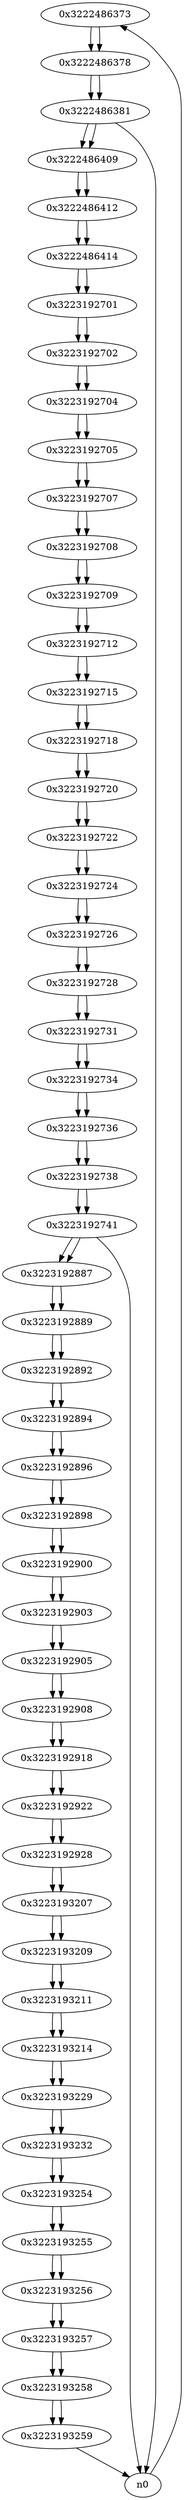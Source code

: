 digraph G{
/* nodes */
  n1 [label="0x3222486373"]
  n2 [label="0x3222486378"]
  n3 [label="0x3222486381"]
  n4 [label="0x3222486409"]
  n5 [label="0x3222486412"]
  n6 [label="0x3222486414"]
  n7 [label="0x3223192701"]
  n8 [label="0x3223192702"]
  n9 [label="0x3223192704"]
  n10 [label="0x3223192705"]
  n11 [label="0x3223192707"]
  n12 [label="0x3223192708"]
  n13 [label="0x3223192709"]
  n14 [label="0x3223192712"]
  n15 [label="0x3223192715"]
  n16 [label="0x3223192718"]
  n17 [label="0x3223192720"]
  n18 [label="0x3223192722"]
  n19 [label="0x3223192724"]
  n20 [label="0x3223192726"]
  n21 [label="0x3223192728"]
  n22 [label="0x3223192731"]
  n23 [label="0x3223192734"]
  n24 [label="0x3223192736"]
  n25 [label="0x3223192738"]
  n26 [label="0x3223192741"]
  n27 [label="0x3223192887"]
  n28 [label="0x3223192889"]
  n29 [label="0x3223192892"]
  n30 [label="0x3223192894"]
  n31 [label="0x3223192896"]
  n32 [label="0x3223192898"]
  n33 [label="0x3223192900"]
  n34 [label="0x3223192903"]
  n35 [label="0x3223192905"]
  n36 [label="0x3223192908"]
  n37 [label="0x3223192918"]
  n38 [label="0x3223192922"]
  n39 [label="0x3223192928"]
  n40 [label="0x3223193207"]
  n41 [label="0x3223193209"]
  n42 [label="0x3223193211"]
  n43 [label="0x3223193214"]
  n44 [label="0x3223193229"]
  n45 [label="0x3223193232"]
  n46 [label="0x3223193254"]
  n47 [label="0x3223193255"]
  n48 [label="0x3223193256"]
  n49 [label="0x3223193257"]
  n50 [label="0x3223193258"]
  n51 [label="0x3223193259"]
/* edges */
n1 -> n2;
n0 -> n1;
n2 -> n3;
n1 -> n2;
n3 -> n4;
n3 -> n0;
n2 -> n3;
n4 -> n5;
n3 -> n4;
n5 -> n6;
n4 -> n5;
n6 -> n7;
n5 -> n6;
n7 -> n8;
n6 -> n7;
n8 -> n9;
n7 -> n8;
n9 -> n10;
n8 -> n9;
n10 -> n11;
n9 -> n10;
n11 -> n12;
n10 -> n11;
n12 -> n13;
n11 -> n12;
n13 -> n14;
n12 -> n13;
n14 -> n15;
n13 -> n14;
n15 -> n16;
n14 -> n15;
n16 -> n17;
n15 -> n16;
n17 -> n18;
n16 -> n17;
n18 -> n19;
n17 -> n18;
n19 -> n20;
n18 -> n19;
n20 -> n21;
n19 -> n20;
n21 -> n22;
n20 -> n21;
n22 -> n23;
n21 -> n22;
n23 -> n24;
n22 -> n23;
n24 -> n25;
n23 -> n24;
n25 -> n26;
n24 -> n25;
n26 -> n27;
n26 -> n0;
n25 -> n26;
n27 -> n28;
n26 -> n27;
n28 -> n29;
n27 -> n28;
n29 -> n30;
n28 -> n29;
n30 -> n31;
n29 -> n30;
n31 -> n32;
n30 -> n31;
n32 -> n33;
n31 -> n32;
n33 -> n34;
n32 -> n33;
n34 -> n35;
n33 -> n34;
n35 -> n36;
n34 -> n35;
n36 -> n37;
n35 -> n36;
n37 -> n38;
n36 -> n37;
n38 -> n39;
n37 -> n38;
n39 -> n40;
n38 -> n39;
n40 -> n41;
n39 -> n40;
n41 -> n42;
n40 -> n41;
n42 -> n43;
n41 -> n42;
n43 -> n44;
n42 -> n43;
n44 -> n45;
n43 -> n44;
n45 -> n46;
n44 -> n45;
n46 -> n47;
n45 -> n46;
n47 -> n48;
n46 -> n47;
n48 -> n49;
n47 -> n48;
n49 -> n50;
n48 -> n49;
n50 -> n51;
n49 -> n50;
n51 -> n0;
n50 -> n51;
}
